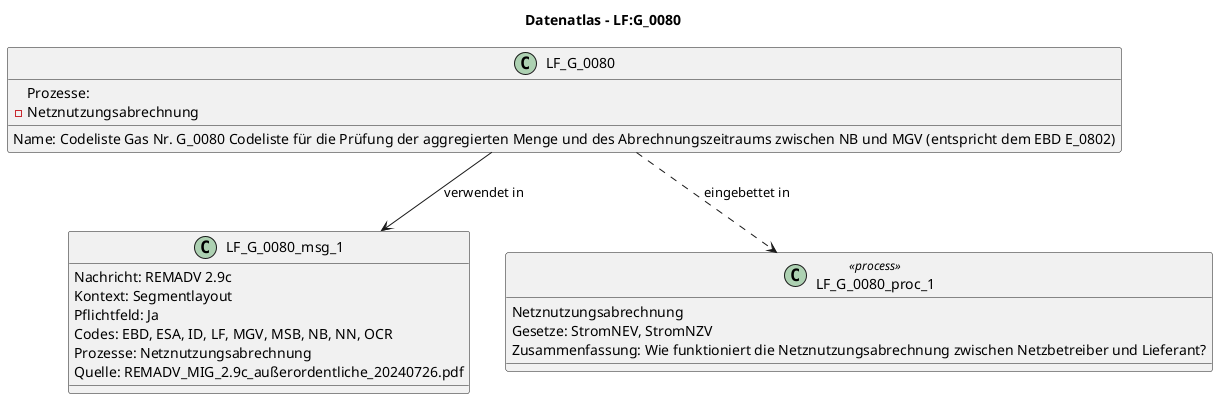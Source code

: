 @startuml
title Datenatlas – LF:G_0080
class LF_G_0080 {
  Name: Codeliste Gas Nr. G_0080 Codeliste für die Prüfung der aggregierten Menge und des Abrechnungszeitraums zwischen NB und MGV (entspricht dem EBD E_0802)
  Prozesse:
    - Netznutzungsabrechnung
}
class LF_G_0080_msg_1 {
  Nachricht: REMADV 2.9c
  Kontext: Segmentlayout
  Pflichtfeld: Ja
  Codes: EBD, ESA, ID, LF, MGV, MSB, NB, NN, OCR
  Prozesse: Netznutzungsabrechnung
  Quelle: REMADV_MIG_2.9c_außerordentliche_20240726.pdf
}
LF_G_0080 --> LF_G_0080_msg_1 : verwendet in
class LF_G_0080_proc_1 <<process>> {
  Netznutzungsabrechnung
  Gesetze: StromNEV, StromNZV
  Zusammenfassung: Wie funktioniert die Netznutzungsabrechnung zwischen Netzbetreiber und Lieferant?
}
LF_G_0080 ..> LF_G_0080_proc_1 : eingebettet in
@enduml